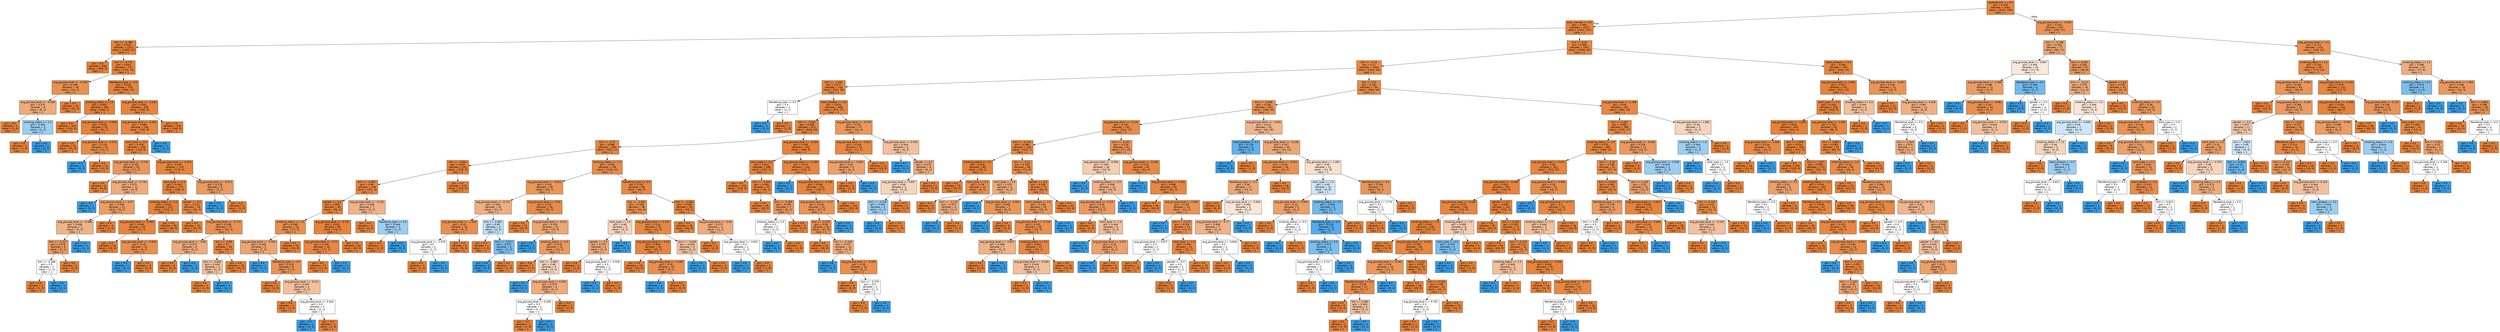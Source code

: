 digraph Tree {
node [shape=box, style="filled", color="black", fontname="helvetica"] ;
edge [fontname="helvetica"] ;
0 [label="hypertension <= 0.5\ngini = 0.078\nsamples = 3561\nvalue = [3417, 144]\nclass = 1", fillcolor="#e68641"] ;
1 [label="ever_married <= 0.5\ngini = 0.063\nsamples = 3274\nvalue = [3167, 107]\nclass = 1", fillcolor="#e68540"] ;
0 -> 1 [labeldistance=2.5, labelangle=45, headlabel="True"] ;
2 [label="bmi <= -0.798\ngini = 0.018\nsamples = 1317\nvalue = [1305, 12]\nclass = 1", fillcolor="#e5823b"] ;
1 -> 2 ;
3 [label="gini = 0.0\nsamples = 595\nvalue = [595, 0]\nclass = 1", fillcolor="#e58139"] ;
2 -> 3 ;
4 [label="bmi <= -0.772\ngini = 0.033\nsamples = 722\nvalue = [710, 12]\nclass = 1", fillcolor="#e5833c"] ;
2 -> 4 ;
5 [label="avg_glucose_level <= -0.249\ngini = 0.198\nsamples = 18\nvalue = [16, 2]\nclass = 1", fillcolor="#e89152"] ;
4 -> 5 ;
6 [label="avg_glucose_level <= -0.408\ngini = 0.375\nsamples = 8\nvalue = [6, 2]\nclass = 1", fillcolor="#eeab7b"] ;
5 -> 6 ;
7 [label="gini = 0.0\nsamples = 5\nvalue = [5, 0]\nclass = 1", fillcolor="#e58139"] ;
6 -> 7 ;
8 [label="smoking_status <= 1.0\ngini = 0.444\nsamples = 3\nvalue = [1, 2]\nclass = 1", fillcolor="#9ccef2"] ;
6 -> 8 ;
9 [label="gini = 0.0\nsamples = 1\nvalue = [1, 0]\nclass = 1", fillcolor="#e58139"] ;
8 -> 9 ;
10 [label="gini = 0.0\nsamples = 2\nvalue = [0, 2]\nclass = 1", fillcolor="#399de5"] ;
8 -> 10 ;
11 [label="gini = 0.0\nsamples = 10\nvalue = [10, 0]\nclass = 1", fillcolor="#e58139"] ;
5 -> 11 ;
12 [label="Residence_type <= 0.5\ngini = 0.028\nsamples = 704\nvalue = [694, 10]\nclass = 1", fillcolor="#e5833c"] ;
4 -> 12 ;
13 [label="smoking_status <= 2.5\ngini = 0.005\nsamples = 365\nvalue = [364, 1]\nclass = 1", fillcolor="#e5813a"] ;
12 -> 13 ;
14 [label="gini = 0.0\nsamples = 310\nvalue = [310, 0]\nclass = 1", fillcolor="#e58139"] ;
13 -> 14 ;
15 [label="avg_glucose_level <= -0.038\ngini = 0.036\nsamples = 55\nvalue = [54, 1]\nclass = 1", fillcolor="#e5833d"] ;
13 -> 15 ;
16 [label="gini = 0.0\nsamples = 41\nvalue = [41, 0]\nclass = 1", fillcolor="#e58139"] ;
15 -> 16 ;
17 [label="avg_glucose_level <= -0.019\ngini = 0.133\nsamples = 14\nvalue = [13, 1]\nclass = 1", fillcolor="#e78b48"] ;
15 -> 17 ;
18 [label="gini = 0.0\nsamples = 1\nvalue = [0, 1]\nclass = 1", fillcolor="#399de5"] ;
17 -> 18 ;
19 [label="gini = 0.0\nsamples = 13\nvalue = [13, 0]\nclass = 1", fillcolor="#e58139"] ;
17 -> 19 ;
20 [label="avg_glucose_level <= -0.352\ngini = 0.052\nsamples = 339\nvalue = [330, 9]\nclass = 1", fillcolor="#e6843e"] ;
12 -> 20 ;
21 [label="avg_glucose_level <= -0.353\ngini = 0.086\nsamples = 199\nvalue = [190, 9]\nclass = 1", fillcolor="#e68742"] ;
20 -> 21 ;
22 [label="work_type <= 0.5\ngini = 0.078\nsamples = 198\nvalue = [190, 8]\nclass = 1", fillcolor="#e68641"] ;
21 -> 22 ;
23 [label="avg_glucose_level <= -0.792\ngini = 0.255\nsamples = 20\nvalue = [17, 3]\nclass = 1", fillcolor="#ea975c"] ;
22 -> 23 ;
24 [label="gini = 0.0\nsamples = 8\nvalue = [8, 0]\nclass = 1", fillcolor="#e58139"] ;
23 -> 24 ;
25 [label="avg_glucose_level <= -0.734\ngini = 0.375\nsamples = 12\nvalue = [9, 3]\nclass = 1", fillcolor="#eeab7b"] ;
23 -> 25 ;
26 [label="gini = 0.0\nsamples = 1\nvalue = [0, 1]\nclass = 1", fillcolor="#399de5"] ;
25 -> 26 ;
27 [label="avg_glucose_level <= -0.47\ngini = 0.298\nsamples = 11\nvalue = [9, 2]\nclass = 1", fillcolor="#eb9d65"] ;
25 -> 27 ;
28 [label="avg_glucose_level <= -0.489\ngini = 0.408\nsamples = 7\nvalue = [5, 2]\nclass = 1", fillcolor="#efb388"] ;
27 -> 28 ;
29 [label="bmi <= -0.117\ngini = 0.278\nsamples = 6\nvalue = [5, 1]\nclass = 1", fillcolor="#ea9a61"] ;
28 -> 29 ;
30 [label="bmi <= -0.396\ngini = 0.5\nsamples = 2\nvalue = [1, 1]\nclass = 1", fillcolor="#ffffff"] ;
29 -> 30 ;
31 [label="gini = 0.0\nsamples = 1\nvalue = [1, 0]\nclass = 1", fillcolor="#e58139"] ;
30 -> 31 ;
32 [label="gini = 0.0\nsamples = 1\nvalue = [0, 1]\nclass = 1", fillcolor="#399de5"] ;
30 -> 32 ;
33 [label="gini = 0.0\nsamples = 4\nvalue = [4, 0]\nclass = 1", fillcolor="#e58139"] ;
29 -> 33 ;
34 [label="gini = 0.0\nsamples = 1\nvalue = [0, 1]\nclass = 1", fillcolor="#399de5"] ;
28 -> 34 ;
35 [label="gini = 0.0\nsamples = 4\nvalue = [4, 0]\nclass = 1", fillcolor="#e58139"] ;
27 -> 35 ;
36 [label="avg_glucose_level <= -0.375\ngini = 0.055\nsamples = 178\nvalue = [173, 5]\nclass = 1", fillcolor="#e6853f"] ;
22 -> 36 ;
37 [label="work_type <= 2.5\ngini = 0.045\nsamples = 172\nvalue = [168, 4]\nclass = 1", fillcolor="#e6843e"] ;
36 -> 37 ;
38 [label="smoking_status <= 0.5\ngini = 0.016\nsamples = 123\nvalue = [122, 1]\nclass = 1", fillcolor="#e5823b"] ;
37 -> 38 ;
39 [label="avg_glucose_level <= -0.553\ngini = 0.069\nsamples = 28\nvalue = [27, 1]\nclass = 1", fillcolor="#e68640"] ;
38 -> 39 ;
40 [label="gini = 0.0\nsamples = 18\nvalue = [18, 0]\nclass = 1", fillcolor="#e58139"] ;
39 -> 40 ;
41 [label="avg_glucose_level <= -0.534\ngini = 0.18\nsamples = 10\nvalue = [9, 1]\nclass = 1", fillcolor="#e88f4f"] ;
39 -> 41 ;
42 [label="gini = 0.0\nsamples = 1\nvalue = [0, 1]\nclass = 1", fillcolor="#399de5"] ;
41 -> 42 ;
43 [label="gini = 0.0\nsamples = 9\nvalue = [9, 0]\nclass = 1", fillcolor="#e58139"] ;
41 -> 43 ;
44 [label="gini = 0.0\nsamples = 95\nvalue = [95, 0]\nclass = 1", fillcolor="#e58139"] ;
38 -> 44 ;
45 [label="gender <= 0.5\ngini = 0.115\nsamples = 49\nvalue = [46, 3]\nclass = 1", fillcolor="#e78946"] ;
37 -> 45 ;
46 [label="gini = 0.0\nsamples = 22\nvalue = [22, 0]\nclass = 1", fillcolor="#e58139"] ;
45 -> 46 ;
47 [label="avg_glucose_level <= -0.772\ngini = 0.198\nsamples = 27\nvalue = [24, 3]\nclass = 1", fillcolor="#e89152"] ;
45 -> 47 ;
48 [label="avg_glucose_level <= -0.86\ngini = 0.375\nsamples = 8\nvalue = [6, 2]\nclass = 1", fillcolor="#eeab7b"] ;
47 -> 48 ;
49 [label="gini = 0.0\nsamples = 6\nvalue = [6, 0]\nclass = 1", fillcolor="#e58139"] ;
48 -> 49 ;
50 [label="gini = 0.0\nsamples = 2\nvalue = [0, 2]\nclass = 1", fillcolor="#399de5"] ;
48 -> 50 ;
51 [label="bmi <= -0.59\ngini = 0.1\nsamples = 19\nvalue = [18, 1]\nclass = 1", fillcolor="#e68844"] ;
47 -> 51 ;
52 [label="bmi <= -0.662\ngini = 0.444\nsamples = 3\nvalue = [2, 1]\nclass = 1", fillcolor="#f2c09c"] ;
51 -> 52 ;
53 [label="gini = 0.0\nsamples = 2\nvalue = [2, 0]\nclass = 1", fillcolor="#e58139"] ;
52 -> 53 ;
54 [label="gini = 0.0\nsamples = 1\nvalue = [0, 1]\nclass = 1", fillcolor="#399de5"] ;
52 -> 54 ;
55 [label="gini = 0.0\nsamples = 16\nvalue = [16, 0]\nclass = 1", fillcolor="#e58139"] ;
51 -> 55 ;
56 [label="avg_glucose_level <= -0.371\ngini = 0.278\nsamples = 6\nvalue = [5, 1]\nclass = 1", fillcolor="#ea9a61"] ;
36 -> 56 ;
57 [label="gini = 0.0\nsamples = 1\nvalue = [0, 1]\nclass = 1", fillcolor="#399de5"] ;
56 -> 57 ;
58 [label="gini = 0.0\nsamples = 5\nvalue = [5, 0]\nclass = 1", fillcolor="#e58139"] ;
56 -> 58 ;
59 [label="gini = 0.0\nsamples = 1\nvalue = [0, 1]\nclass = 1", fillcolor="#399de5"] ;
21 -> 59 ;
60 [label="gini = 0.0\nsamples = 140\nvalue = [140, 0]\nclass = 1", fillcolor="#e58139"] ;
20 -> 60 ;
61 [label="bmi <= 0.41\ngini = 0.092\nsamples = 1957\nvalue = [1862, 95]\nclass = 1", fillcolor="#e68743"] ;
1 -> 61 ;
62 [label="bmi <= -0.24\ngini = 0.11\nsamples = 1404\nvalue = [1322, 82]\nclass = 1", fillcolor="#e78945"] ;
61 -> 62 ;
63 [label="bmi <= -1.532\ngini = 0.077\nsamples = 700\nvalue = [672, 28]\nclass = 1", fillcolor="#e68641"] ;
62 -> 63 ;
64 [label="Residence_type <= 0.5\ngini = 0.5\nsamples = 2\nvalue = [1, 1]\nclass = 1", fillcolor="#ffffff"] ;
63 -> 64 ;
65 [label="gini = 0.0\nsamples = 1\nvalue = [0, 1]\nclass = 1", fillcolor="#399de5"] ;
64 -> 65 ;
66 [label="gini = 0.0\nsamples = 1\nvalue = [1, 0]\nclass = 1", fillcolor="#e58139"] ;
64 -> 66 ;
67 [label="heart_disease <= 0.5\ngini = 0.074\nsamples = 698\nvalue = [671, 27]\nclass = 1", fillcolor="#e68641"] ;
63 -> 67 ;
68 [label="bmi <= -0.551\ngini = 0.066\nsamples = 671\nvalue = [648, 23]\nclass = 1", fillcolor="#e68540"] ;
67 -> 68 ;
69 [label="bmi <= -0.72\ngini = 0.088\nsamples = 369\nvalue = [352, 17]\nclass = 1", fillcolor="#e68743"] ;
68 -> 69 ;
70 [label="bmi <= -0.954\ngini = 0.042\nsamples = 231\nvalue = [226, 5]\nclass = 1", fillcolor="#e6843d"] ;
69 -> 70 ;
71 [label="bmi <= -0.967\ngini = 0.09\nsamples = 106\nvalue = [101, 5]\nclass = 1", fillcolor="#e68743"] ;
70 -> 71 ;
72 [label="gender <= 0.5\ngini = 0.059\nsamples = 99\nvalue = [96, 3]\nclass = 1", fillcolor="#e6853f"] ;
71 -> 72 ;
73 [label="smoking_status <= 1.5\ngini = 0.188\nsamples = 19\nvalue = [17, 2]\nclass = 1", fillcolor="#e89050"] ;
72 -> 73 ;
74 [label="avg_glucose_level <= -0.581\ngini = 0.346\nsamples = 9\nvalue = [7, 2]\nclass = 1", fillcolor="#eca572"] ;
73 -> 74 ;
75 [label="gini = 0.0\nsamples = 1\nvalue = [0, 1]\nclass = 1", fillcolor="#399de5"] ;
74 -> 75 ;
76 [label="Residence_type <= 0.5\ngini = 0.219\nsamples = 8\nvalue = [7, 1]\nclass = 1", fillcolor="#e99355"] ;
74 -> 76 ;
77 [label="gini = 0.0\nsamples = 5\nvalue = [5, 0]\nclass = 1", fillcolor="#e58139"] ;
76 -> 77 ;
78 [label="avg_glucose_level <= -0.121\ngini = 0.444\nsamples = 3\nvalue = [2, 1]\nclass = 1", fillcolor="#f2c09c"] ;
76 -> 78 ;
79 [label="gini = 0.0\nsamples = 1\nvalue = [1, 0]\nclass = 1", fillcolor="#e58139"] ;
78 -> 79 ;
80 [label="avg_glucose_level <= 0.044\ngini = 0.5\nsamples = 2\nvalue = [1, 1]\nclass = 1", fillcolor="#ffffff"] ;
78 -> 80 ;
81 [label="gini = 0.0\nsamples = 1\nvalue = [0, 1]\nclass = 1", fillcolor="#399de5"] ;
80 -> 81 ;
82 [label="gini = 0.0\nsamples = 1\nvalue = [1, 0]\nclass = 1", fillcolor="#e58139"] ;
80 -> 82 ;
83 [label="gini = 0.0\nsamples = 10\nvalue = [10, 0]\nclass = 1", fillcolor="#e58139"] ;
73 -> 83 ;
84 [label="avg_glucose_level <= -0.707\ngini = 0.025\nsamples = 80\nvalue = [79, 1]\nclass = 1", fillcolor="#e5833c"] ;
72 -> 84 ;
85 [label="avg_glucose_level <= -0.72\ngini = 0.105\nsamples = 18\nvalue = [17, 1]\nclass = 1", fillcolor="#e78845"] ;
84 -> 85 ;
86 [label="gini = 0.0\nsamples = 17\nvalue = [17, 0]\nclass = 1", fillcolor="#e58139"] ;
85 -> 86 ;
87 [label="gini = 0.0\nsamples = 1\nvalue = [0, 1]\nclass = 1", fillcolor="#399de5"] ;
85 -> 87 ;
88 [label="gini = 0.0\nsamples = 62\nvalue = [62, 0]\nclass = 1", fillcolor="#e58139"] ;
84 -> 88 ;
89 [label="avg_glucose_level <= -0.232\ngini = 0.408\nsamples = 7\nvalue = [5, 2]\nclass = 1", fillcolor="#efb388"] ;
71 -> 89 ;
90 [label="gini = 0.0\nsamples = 4\nvalue = [4, 0]\nclass = 1", fillcolor="#e58139"] ;
89 -> 90 ;
91 [label="Residence_type <= 0.5\ngini = 0.444\nsamples = 3\nvalue = [1, 2]\nclass = 1", fillcolor="#9ccef2"] ;
89 -> 91 ;
92 [label="gini = 0.0\nsamples = 1\nvalue = [1, 0]\nclass = 1", fillcolor="#e58139"] ;
91 -> 92 ;
93 [label="gini = 0.0\nsamples = 2\nvalue = [0, 2]\nclass = 1", fillcolor="#399de5"] ;
91 -> 93 ;
94 [label="gini = 0.0\nsamples = 125\nvalue = [125, 0]\nclass = 1", fillcolor="#e58139"] ;
70 -> 94 ;
95 [label="smoking_status <= 1.5\ngini = 0.159\nsamples = 138\nvalue = [126, 12]\nclass = 1", fillcolor="#e78d4c"] ;
69 -> 95 ;
96 [label="avg_glucose_level <= -0.611\ngini = 0.241\nsamples = 50\nvalue = [43, 7]\nclass = 1", fillcolor="#e99659"] ;
95 -> 96 ;
97 [label="avg_glucose_level <= -0.721\ngini = 0.391\nsamples = 15\nvalue = [11, 4]\nclass = 1", fillcolor="#eeaf81"] ;
96 -> 97 ;
98 [label="avg_glucose_level <= -1.034\ngini = 0.18\nsamples = 10\nvalue = [9, 1]\nclass = 1", fillcolor="#e88f4f"] ;
97 -> 98 ;
99 [label="avg_glucose_level <= -1.078\ngini = 0.5\nsamples = 2\nvalue = [1, 1]\nclass = 1", fillcolor="#ffffff"] ;
98 -> 99 ;
100 [label="gini = 0.0\nsamples = 1\nvalue = [1, 0]\nclass = 1", fillcolor="#e58139"] ;
99 -> 100 ;
101 [label="gini = 0.0\nsamples = 1\nvalue = [0, 1]\nclass = 1", fillcolor="#399de5"] ;
99 -> 101 ;
102 [label="gini = 0.0\nsamples = 8\nvalue = [8, 0]\nclass = 1", fillcolor="#e58139"] ;
98 -> 102 ;
103 [label="bmi <= -0.681\ngini = 0.48\nsamples = 5\nvalue = [2, 3]\nclass = 1", fillcolor="#bddef6"] ;
97 -> 103 ;
104 [label="gini = 0.0\nsamples = 1\nvalue = [1, 0]\nclass = 1", fillcolor="#e58139"] ;
103 -> 104 ;
105 [label="bmi <= -0.577\ngini = 0.375\nsamples = 4\nvalue = [1, 3]\nclass = 1", fillcolor="#7bbeee"] ;
103 -> 105 ;
106 [label="gini = 0.0\nsamples = 3\nvalue = [0, 3]\nclass = 1", fillcolor="#399de5"] ;
105 -> 106 ;
107 [label="gini = 0.0\nsamples = 1\nvalue = [1, 0]\nclass = 1", fillcolor="#e58139"] ;
105 -> 107 ;
108 [label="avg_glucose_level <= -0.01\ngini = 0.157\nsamples = 35\nvalue = [32, 3]\nclass = 1", fillcolor="#e78d4c"] ;
96 -> 108 ;
109 [label="gini = 0.0\nsamples = 22\nvalue = [22, 0]\nclass = 1", fillcolor="#e58139"] ;
108 -> 109 ;
110 [label="avg_glucose_level <= 0.012\ngini = 0.355\nsamples = 13\nvalue = [10, 3]\nclass = 1", fillcolor="#eda774"] ;
108 -> 110 ;
111 [label="gini = 0.0\nsamples = 1\nvalue = [0, 1]\nclass = 1", fillcolor="#399de5"] ;
110 -> 111 ;
112 [label="smoking_status <= 0.5\ngini = 0.278\nsamples = 12\nvalue = [10, 2]\nclass = 1", fillcolor="#ea9a61"] ;
110 -> 112 ;
113 [label="gini = 0.0\nsamples = 7\nvalue = [7, 0]\nclass = 1", fillcolor="#e58139"] ;
112 -> 113 ;
114 [label="bmi <= -0.662\ngini = 0.48\nsamples = 5\nvalue = [3, 2]\nclass = 1", fillcolor="#f6d5bd"] ;
112 -> 114 ;
115 [label="gini = 0.0\nsamples = 1\nvalue = [0, 1]\nclass = 1", fillcolor="#399de5"] ;
114 -> 115 ;
116 [label="avg_glucose_level <= 0.205\ngini = 0.375\nsamples = 4\nvalue = [3, 1]\nclass = 1", fillcolor="#eeab7b"] ;
114 -> 116 ;
117 [label="avg_glucose_level <= 0.059\ngini = 0.5\nsamples = 2\nvalue = [1, 1]\nclass = 1", fillcolor="#ffffff"] ;
116 -> 117 ;
118 [label="gini = 0.0\nsamples = 1\nvalue = [1, 0]\nclass = 1", fillcolor="#e58139"] ;
117 -> 118 ;
119 [label="gini = 0.0\nsamples = 1\nvalue = [0, 1]\nclass = 1", fillcolor="#399de5"] ;
117 -> 119 ;
120 [label="gini = 0.0\nsamples = 2\nvalue = [2, 0]\nclass = 1", fillcolor="#e58139"] ;
116 -> 120 ;
121 [label="Residence_type <= 0.5\ngini = 0.107\nsamples = 88\nvalue = [83, 5]\nclass = 1", fillcolor="#e78945"] ;
95 -> 121 ;
122 [label="bmi <= -0.694\ngini = 0.188\nsamples = 38\nvalue = [34, 4]\nclass = 1", fillcolor="#e89050"] ;
121 -> 122 ;
123 [label="work_type <= 2.5\ngini = 0.48\nsamples = 5\nvalue = [3, 2]\nclass = 1", fillcolor="#f6d5bd"] ;
122 -> 123 ;
124 [label="gender <= 0.5\ngini = 0.375\nsamples = 4\nvalue = [3, 1]\nclass = 1", fillcolor="#eeab7b"] ;
123 -> 124 ;
125 [label="gini = 0.0\nsamples = 2\nvalue = [2, 0]\nclass = 1", fillcolor="#e58139"] ;
124 -> 125 ;
126 [label="avg_glucose_level <= -0.526\ngini = 0.5\nsamples = 2\nvalue = [1, 1]\nclass = 1", fillcolor="#ffffff"] ;
124 -> 126 ;
127 [label="gini = 0.0\nsamples = 1\nvalue = [0, 1]\nclass = 1", fillcolor="#399de5"] ;
126 -> 127 ;
128 [label="gini = 0.0\nsamples = 1\nvalue = [1, 0]\nclass = 1", fillcolor="#e58139"] ;
126 -> 128 ;
129 [label="gini = 0.0\nsamples = 1\nvalue = [0, 1]\nclass = 1", fillcolor="#399de5"] ;
123 -> 129 ;
130 [label="avg_glucose_level <= 0.197\ngini = 0.114\nsamples = 33\nvalue = [31, 2]\nclass = 1", fillcolor="#e78946"] ;
122 -> 130 ;
131 [label="avg_glucose_level <= -0.29\ngini = 0.064\nsamples = 30\nvalue = [29, 1]\nclass = 1", fillcolor="#e68540"] ;
130 -> 131 ;
132 [label="gini = 0.0\nsamples = 20\nvalue = [20, 0]\nclass = 1", fillcolor="#e58139"] ;
131 -> 132 ;
133 [label="avg_glucose_level <= -0.281\ngini = 0.18\nsamples = 10\nvalue = [9, 1]\nclass = 1", fillcolor="#e88f4f"] ;
131 -> 133 ;
134 [label="gini = 0.0\nsamples = 1\nvalue = [0, 1]\nclass = 1", fillcolor="#399de5"] ;
133 -> 134 ;
135 [label="gini = 0.0\nsamples = 9\nvalue = [9, 0]\nclass = 1", fillcolor="#e58139"] ;
133 -> 135 ;
136 [label="bmi <= -0.629\ngini = 0.444\nsamples = 3\nvalue = [2, 1]\nclass = 1", fillcolor="#f2c09c"] ;
130 -> 136 ;
137 [label="gini = 0.0\nsamples = 1\nvalue = [0, 1]\nclass = 1", fillcolor="#399de5"] ;
136 -> 137 ;
138 [label="gini = 0.0\nsamples = 2\nvalue = [2, 0]\nclass = 1", fillcolor="#e58139"] ;
136 -> 138 ;
139 [label="bmi <= -0.564\ngini = 0.039\nsamples = 50\nvalue = [49, 1]\nclass = 1", fillcolor="#e6843d"] ;
121 -> 139 ;
140 [label="gini = 0.0\nsamples = 46\nvalue = [46, 0]\nclass = 1", fillcolor="#e58139"] ;
139 -> 140 ;
141 [label="avg_glucose_level <= -0.95\ngini = 0.375\nsamples = 4\nvalue = [3, 1]\nclass = 1", fillcolor="#eeab7b"] ;
139 -> 141 ;
142 [label="gini = 0.0\nsamples = 2\nvalue = [2, 0]\nclass = 1", fillcolor="#e58139"] ;
141 -> 142 ;
143 [label="avg_glucose_level <= -0.821\ngini = 0.5\nsamples = 2\nvalue = [1, 1]\nclass = 1", fillcolor="#ffffff"] ;
141 -> 143 ;
144 [label="gini = 0.0\nsamples = 1\nvalue = [0, 1]\nclass = 1", fillcolor="#399de5"] ;
143 -> 144 ;
145 [label="gini = 0.0\nsamples = 1\nvalue = [1, 0]\nclass = 1", fillcolor="#e58139"] ;
143 -> 145 ;
146 [label="avg_glucose_level <= -0.294\ngini = 0.039\nsamples = 302\nvalue = [296, 6]\nclass = 1", fillcolor="#e6843d"] ;
68 -> 146 ;
147 [label="work_type <= 2.5\ngini = 0.012\nsamples = 168\nvalue = [167, 1]\nclass = 1", fillcolor="#e5823a"] ;
146 -> 147 ;
148 [label="gini = 0.0\nsamples = 133\nvalue = [133, 0]\nclass = 1", fillcolor="#e58139"] ;
147 -> 148 ;
149 [label="bmi <= -0.305\ngini = 0.056\nsamples = 35\nvalue = [34, 1]\nclass = 1", fillcolor="#e6853f"] ;
147 -> 149 ;
150 [label="gini = 0.0\nsamples = 28\nvalue = [28, 0]\nclass = 1", fillcolor="#e58139"] ;
149 -> 150 ;
151 [label="bmi <= -0.285\ngini = 0.245\nsamples = 7\nvalue = [6, 1]\nclass = 1", fillcolor="#e9965a"] ;
149 -> 151 ;
152 [label="smoking_status <= 2.5\ngini = 0.5\nsamples = 2\nvalue = [1, 1]\nclass = 1", fillcolor="#ffffff"] ;
151 -> 152 ;
153 [label="gini = 0.0\nsamples = 1\nvalue = [0, 1]\nclass = 1", fillcolor="#399de5"] ;
152 -> 153 ;
154 [label="gini = 0.0\nsamples = 1\nvalue = [1, 0]\nclass = 1", fillcolor="#e58139"] ;
152 -> 154 ;
155 [label="gini = 0.0\nsamples = 5\nvalue = [5, 0]\nclass = 1", fillcolor="#e58139"] ;
151 -> 155 ;
156 [label="avg_glucose_level <= -0.289\ngini = 0.072\nsamples = 134\nvalue = [129, 5]\nclass = 1", fillcolor="#e68641"] ;
146 -> 156 ;
157 [label="gini = 0.0\nsamples = 1\nvalue = [0, 1]\nclass = 1", fillcolor="#399de5"] ;
156 -> 157 ;
158 [label="avg_glucose_level <= -0.166\ngini = 0.058\nsamples = 133\nvalue = [129, 4]\nclass = 1", fillcolor="#e6853f"] ;
156 -> 158 ;
159 [label="avg_glucose_level <= -0.17\ngini = 0.225\nsamples = 31\nvalue = [27, 4]\nclass = 1", fillcolor="#e99456"] ;
158 -> 159 ;
160 [label="bmi <= -0.337\ngini = 0.18\nsamples = 30\nvalue = [27, 3]\nclass = 1", fillcolor="#e88f4f"] ;
159 -> 160 ;
161 [label="gini = 0.0\nsamples = 18\nvalue = [18, 0]\nclass = 1", fillcolor="#e58139"] ;
160 -> 161 ;
162 [label="bmi <= -0.318\ngini = 0.375\nsamples = 12\nvalue = [9, 3]\nclass = 1", fillcolor="#eeab7b"] ;
160 -> 162 ;
163 [label="gini = 0.0\nsamples = 2\nvalue = [0, 2]\nclass = 1", fillcolor="#399de5"] ;
162 -> 163 ;
164 [label="avg_glucose_level <= -0.183\ngini = 0.18\nsamples = 10\nvalue = [9, 1]\nclass = 1", fillcolor="#e88f4f"] ;
162 -> 164 ;
165 [label="gini = 0.0\nsamples = 8\nvalue = [8, 0]\nclass = 1", fillcolor="#e58139"] ;
164 -> 165 ;
166 [label="bmi <= -0.279\ngini = 0.5\nsamples = 2\nvalue = [1, 1]\nclass = 1", fillcolor="#ffffff"] ;
164 -> 166 ;
167 [label="gini = 0.0\nsamples = 1\nvalue = [1, 0]\nclass = 1", fillcolor="#e58139"] ;
166 -> 167 ;
168 [label="gini = 0.0\nsamples = 1\nvalue = [0, 1]\nclass = 1", fillcolor="#399de5"] ;
166 -> 168 ;
169 [label="gini = 0.0\nsamples = 1\nvalue = [0, 1]\nclass = 1", fillcolor="#399de5"] ;
159 -> 169 ;
170 [label="gini = 0.0\nsamples = 102\nvalue = [102, 0]\nclass = 1", fillcolor="#e58139"] ;
158 -> 170 ;
171 [label="avg_glucose_level <= -0.078\ngini = 0.252\nsamples = 27\nvalue = [23, 4]\nclass = 1", fillcolor="#ea975b"] ;
67 -> 171 ;
172 [label="avg_glucose_level <= -0.812\ngini = 0.105\nsamples = 18\nvalue = [17, 1]\nclass = 1", fillcolor="#e78845"] ;
171 -> 172 ;
173 [label="avg_glucose_level <= -0.832\ngini = 0.32\nsamples = 5\nvalue = [4, 1]\nclass = 1", fillcolor="#eca06a"] ;
172 -> 173 ;
174 [label="gini = 0.0\nsamples = 4\nvalue = [4, 0]\nclass = 1", fillcolor="#e58139"] ;
173 -> 174 ;
175 [label="gini = 0.0\nsamples = 1\nvalue = [0, 1]\nclass = 1", fillcolor="#399de5"] ;
173 -> 175 ;
176 [label="gini = 0.0\nsamples = 13\nvalue = [13, 0]\nclass = 1", fillcolor="#e58139"] ;
172 -> 176 ;
177 [label="avg_glucose_level <= 0.029\ngini = 0.444\nsamples = 9\nvalue = [6, 3]\nclass = 1", fillcolor="#f2c09c"] ;
171 -> 177 ;
178 [label="gini = 0.0\nsamples = 1\nvalue = [0, 1]\nclass = 1", fillcolor="#399de5"] ;
177 -> 178 ;
179 [label="gender <= 0.5\ngini = 0.375\nsamples = 8\nvalue = [6, 2]\nclass = 1", fillcolor="#eeab7b"] ;
177 -> 179 ;
180 [label="avg_glucose_level <= 0.857\ngini = 0.48\nsamples = 5\nvalue = [3, 2]\nclass = 1", fillcolor="#f6d5bd"] ;
179 -> 180 ;
181 [label="bmi <= -0.318\ngini = 0.444\nsamples = 3\nvalue = [1, 2]\nclass = 1", fillcolor="#9ccef2"] ;
180 -> 181 ;
182 [label="gini = 0.0\nsamples = 2\nvalue = [0, 2]\nclass = 1", fillcolor="#399de5"] ;
181 -> 182 ;
183 [label="gini = 0.0\nsamples = 1\nvalue = [1, 0]\nclass = 1", fillcolor="#e58139"] ;
181 -> 183 ;
184 [label="gini = 0.0\nsamples = 2\nvalue = [2, 0]\nclass = 1", fillcolor="#e58139"] ;
180 -> 184 ;
185 [label="gini = 0.0\nsamples = 3\nvalue = [3, 0]\nclass = 1", fillcolor="#e58139"] ;
179 -> 185 ;
186 [label="bmi <= 0.0\ngini = 0.142\nsamples = 704\nvalue = [650, 54]\nclass = 1", fillcolor="#e78b49"] ;
62 -> 186 ;
187 [label="bmi <= -0.006\ngini = 0.204\nsamples = 303\nvalue = [268, 35]\nclass = 1", fillcolor="#e89153"] ;
186 -> 187 ;
188 [label="avg_glucose_level <= -0.124\ngini = 0.131\nsamples = 241\nvalue = [224, 17]\nclass = 1", fillcolor="#e78b48"] ;
187 -> 188 ;
189 [label="bmi <= -0.123\ngini = 0.084\nsamples = 160\nvalue = [153, 7]\nclass = 1", fillcolor="#e68742"] ;
188 -> 189 ;
190 [label="smoking_status <= 2.5\ngini = 0.025\nsamples = 80\nvalue = [79, 1]\nclass = 1", fillcolor="#e5833c"] ;
189 -> 190 ;
191 [label="gini = 0.0\nsamples = 70\nvalue = [70, 0]\nclass = 1", fillcolor="#e58139"] ;
190 -> 191 ;
192 [label="work_type <= 2.5\ngini = 0.18\nsamples = 10\nvalue = [9, 1]\nclass = 1", fillcolor="#e88f4f"] ;
190 -> 192 ;
193 [label="gini = 0.0\nsamples = 6\nvalue = [6, 0]\nclass = 1", fillcolor="#e58139"] ;
192 -> 193 ;
194 [label="bmi <= -0.175\ngini = 0.375\nsamples = 4\nvalue = [3, 1]\nclass = 1", fillcolor="#eeab7b"] ;
192 -> 194 ;
195 [label="gini = 0.0\nsamples = 1\nvalue = [0, 1]\nclass = 1", fillcolor="#399de5"] ;
194 -> 195 ;
196 [label="gini = 0.0\nsamples = 3\nvalue = [3, 0]\nclass = 1", fillcolor="#e58139"] ;
194 -> 196 ;
197 [label="bmi <= -0.11\ngini = 0.139\nsamples = 80\nvalue = [74, 6]\nclass = 1", fillcolor="#e78b49"] ;
189 -> 197 ;
198 [label="work_type <= 1.0\ngini = 0.375\nsamples = 8\nvalue = [6, 2]\nclass = 1", fillcolor="#eeab7b"] ;
197 -> 198 ;
199 [label="gini = 0.0\nsamples = 1\nvalue = [0, 1]\nclass = 1", fillcolor="#399de5"] ;
198 -> 199 ;
200 [label="avg_glucose_level <= -0.991\ngini = 0.245\nsamples = 7\nvalue = [6, 1]\nclass = 1", fillcolor="#e9965a"] ;
198 -> 200 ;
201 [label="gini = 0.0\nsamples = 1\nvalue = [0, 1]\nclass = 1", fillcolor="#399de5"] ;
200 -> 201 ;
202 [label="gini = 0.0\nsamples = 6\nvalue = [6, 0]\nclass = 1", fillcolor="#e58139"] ;
200 -> 202 ;
203 [label="gender <= 0.5\ngini = 0.105\nsamples = 72\nvalue = [68, 4]\nclass = 1", fillcolor="#e78845"] ;
197 -> 203 ;
204 [label="heart_disease <= 0.5\ngini = 0.238\nsamples = 29\nvalue = [25, 4]\nclass = 1", fillcolor="#e99559"] ;
203 -> 204 ;
205 [label="avg_glucose_level <= -0.716\ngini = 0.191\nsamples = 28\nvalue = [25, 3]\nclass = 1", fillcolor="#e89051"] ;
204 -> 205 ;
206 [label="avg_glucose_level <= -0.837\ngini = 0.408\nsamples = 7\nvalue = [5, 2]\nclass = 1", fillcolor="#efb388"] ;
205 -> 206 ;
207 [label="gini = 0.0\nsamples = 5\nvalue = [5, 0]\nclass = 1", fillcolor="#e58139"] ;
206 -> 207 ;
208 [label="gini = 0.0\nsamples = 2\nvalue = [0, 2]\nclass = 1", fillcolor="#399de5"] ;
206 -> 208 ;
209 [label="smoking_status <= 0.5\ngini = 0.091\nsamples = 21\nvalue = [20, 1]\nclass = 1", fillcolor="#e68743"] ;
205 -> 209 ;
210 [label="avg_glucose_level <= -0.283\ngini = 0.444\nsamples = 3\nvalue = [2, 1]\nclass = 1", fillcolor="#f2c09c"] ;
209 -> 210 ;
211 [label="gini = 0.0\nsamples = 2\nvalue = [2, 0]\nclass = 1", fillcolor="#e58139"] ;
210 -> 211 ;
212 [label="gini = 0.0\nsamples = 1\nvalue = [0, 1]\nclass = 1", fillcolor="#399de5"] ;
210 -> 212 ;
213 [label="gini = 0.0\nsamples = 18\nvalue = [18, 0]\nclass = 1", fillcolor="#e58139"] ;
209 -> 213 ;
214 [label="gini = 0.0\nsamples = 1\nvalue = [0, 1]\nclass = 1", fillcolor="#399de5"] ;
204 -> 214 ;
215 [label="gini = 0.0\nsamples = 43\nvalue = [43, 0]\nclass = 1", fillcolor="#e58139"] ;
203 -> 215 ;
216 [label="bmi <= -0.201\ngini = 0.216\nsamples = 81\nvalue = [71, 10]\nclass = 1", fillcolor="#e99355"] ;
188 -> 216 ;
217 [label="avg_glucose_level <= -0.056\ngini = 0.469\nsamples = 16\nvalue = [10, 6]\nclass = 1", fillcolor="#f5cdb0"] ;
216 -> 217 ;
218 [label="gini = 0.0\nsamples = 2\nvalue = [0, 2]\nclass = 1", fillcolor="#399de5"] ;
217 -> 218 ;
219 [label="smoking_status <= 2.5\ngini = 0.408\nsamples = 14\nvalue = [10, 4]\nclass = 1", fillcolor="#efb388"] ;
217 -> 219 ;
220 [label="avg_glucose_level <= 0.215\ngini = 0.278\nsamples = 12\nvalue = [10, 2]\nclass = 1", fillcolor="#ea9a61"] ;
219 -> 220 ;
221 [label="gini = 0.0\nsamples = 6\nvalue = [6, 0]\nclass = 1", fillcolor="#e58139"] ;
220 -> 221 ;
222 [label="work_type <= 1.0\ngini = 0.444\nsamples = 6\nvalue = [4, 2]\nclass = 1", fillcolor="#f2c09c"] ;
220 -> 222 ;
223 [label="gini = 0.0\nsamples = 1\nvalue = [0, 1]\nclass = 1", fillcolor="#399de5"] ;
222 -> 223 ;
224 [label="avg_glucose_level <= 0.237\ngini = 0.32\nsamples = 5\nvalue = [4, 1]\nclass = 1", fillcolor="#eca06a"] ;
222 -> 224 ;
225 [label="gini = 0.0\nsamples = 1\nvalue = [0, 1]\nclass = 1", fillcolor="#399de5"] ;
224 -> 225 ;
226 [label="gini = 0.0\nsamples = 4\nvalue = [4, 0]\nclass = 1", fillcolor="#e58139"] ;
224 -> 226 ;
227 [label="gini = 0.0\nsamples = 2\nvalue = [0, 2]\nclass = 1", fillcolor="#399de5"] ;
219 -> 227 ;
228 [label="avg_glucose_level <= -0.105\ngini = 0.116\nsamples = 65\nvalue = [61, 4]\nclass = 1", fillcolor="#e78946"] ;
216 -> 228 ;
229 [label="gini = 0.0\nsamples = 1\nvalue = [0, 1]\nclass = 1", fillcolor="#399de5"] ;
228 -> 229 ;
230 [label="avg_glucose_level <= 0.441\ngini = 0.089\nsamples = 64\nvalue = [61, 3]\nclass = 1", fillcolor="#e68743"] ;
228 -> 230 ;
231 [label="gini = 0.0\nsamples = 40\nvalue = [40, 0]\nclass = 1", fillcolor="#e58139"] ;
230 -> 231 ;
232 [label="avg_glucose_level <= 0.494\ngini = 0.219\nsamples = 24\nvalue = [21, 3]\nclass = 1", fillcolor="#e99355"] ;
230 -> 232 ;
233 [label="gini = 0.0\nsamples = 1\nvalue = [0, 1]\nclass = 1", fillcolor="#399de5"] ;
232 -> 233 ;
234 [label="bmi <= -0.175\ngini = 0.159\nsamples = 23\nvalue = [21, 2]\nclass = 1", fillcolor="#e78d4c"] ;
232 -> 234 ;
235 [label="avg_glucose_level <= 0.877\ngini = 0.5\nsamples = 2\nvalue = [1, 1]\nclass = 1", fillcolor="#ffffff"] ;
234 -> 235 ;
236 [label="gini = 0.0\nsamples = 1\nvalue = [1, 0]\nclass = 1", fillcolor="#e58139"] ;
235 -> 236 ;
237 [label="gini = 0.0\nsamples = 1\nvalue = [0, 1]\nclass = 1", fillcolor="#399de5"] ;
235 -> 237 ;
238 [label="work_type <= 1.0\ngini = 0.091\nsamples = 21\nvalue = [20, 1]\nclass = 1", fillcolor="#e68743"] ;
234 -> 238 ;
239 [label="gender <= 0.5\ngini = 0.5\nsamples = 2\nvalue = [1, 1]\nclass = 1", fillcolor="#ffffff"] ;
238 -> 239 ;
240 [label="gini = 0.0\nsamples = 1\nvalue = [1, 0]\nclass = 1", fillcolor="#e58139"] ;
239 -> 240 ;
241 [label="gini = 0.0\nsamples = 1\nvalue = [0, 1]\nclass = 1", fillcolor="#399de5"] ;
239 -> 241 ;
242 [label="gini = 0.0\nsamples = 19\nvalue = [19, 0]\nclass = 1", fillcolor="#e58139"] ;
238 -> 242 ;
243 [label="avg_glucose_level <= -0.928\ngini = 0.412\nsamples = 62\nvalue = [44, 18]\nclass = 1", fillcolor="#f0b58a"] ;
187 -> 243 ;
244 [label="heart_disease <= 0.5\ngini = 0.278\nsamples = 6\nvalue = [1, 5]\nclass = 1", fillcolor="#61b1ea"] ;
243 -> 244 ;
245 [label="gini = 0.0\nsamples = 5\nvalue = [0, 5]\nclass = 1", fillcolor="#399de5"] ;
244 -> 245 ;
246 [label="gini = 0.0\nsamples = 1\nvalue = [1, 0]\nclass = 1", fillcolor="#e58139"] ;
244 -> 246 ;
247 [label="avg_glucose_level <= -0.106\ngini = 0.357\nsamples = 56\nvalue = [43, 13]\nclass = 1", fillcolor="#eda775"] ;
243 -> 247 ;
248 [label="avg_glucose_level <= -0.522\ngini = 0.202\nsamples = 35\nvalue = [31, 4]\nclass = 1", fillcolor="#e89153"] ;
247 -> 248 ;
249 [label="Residence_type <= 0.5\ngini = 0.36\nsamples = 17\nvalue = [13, 4]\nclass = 1", fillcolor="#eda876"] ;
248 -> 249 ;
250 [label="gini = 0.0\nsamples = 8\nvalue = [8, 0]\nclass = 1", fillcolor="#e58139"] ;
249 -> 250 ;
251 [label="avg_glucose_level <= -0.568\ngini = 0.494\nsamples = 9\nvalue = [5, 4]\nclass = 1", fillcolor="#fae6d7"] ;
249 -> 251 ;
252 [label="avg_glucose_level <= -0.77\ngini = 0.408\nsamples = 7\nvalue = [5, 2]\nclass = 1", fillcolor="#efb388"] ;
251 -> 252 ;
253 [label="avg_glucose_level <= -0.848\ngini = 0.5\nsamples = 4\nvalue = [2, 2]\nclass = 1", fillcolor="#ffffff"] ;
252 -> 253 ;
254 [label="gini = 0.0\nsamples = 2\nvalue = [2, 0]\nclass = 1", fillcolor="#e58139"] ;
253 -> 254 ;
255 [label="gini = 0.0\nsamples = 2\nvalue = [0, 2]\nclass = 1", fillcolor="#399de5"] ;
253 -> 255 ;
256 [label="gini = 0.0\nsamples = 3\nvalue = [3, 0]\nclass = 1", fillcolor="#e58139"] ;
252 -> 256 ;
257 [label="gini = 0.0\nsamples = 2\nvalue = [0, 2]\nclass = 1", fillcolor="#399de5"] ;
251 -> 257 ;
258 [label="gini = 0.0\nsamples = 18\nvalue = [18, 0]\nclass = 1", fillcolor="#e58139"] ;
248 -> 258 ;
259 [label="avg_glucose_level <= 1.494\ngini = 0.49\nsamples = 21\nvalue = [12, 9]\nclass = 1", fillcolor="#f8e0ce"] ;
247 -> 259 ;
260 [label="work_type <= 1.0\ngini = 0.49\nsamples = 14\nvalue = [6, 8]\nclass = 1", fillcolor="#cee6f8"] ;
259 -> 260 ;
261 [label="avg_glucose_level <= 0.064\ngini = 0.32\nsamples = 5\nvalue = [4, 1]\nclass = 1", fillcolor="#eca06a"] ;
260 -> 261 ;
262 [label="gini = 0.0\nsamples = 3\nvalue = [3, 0]\nclass = 1", fillcolor="#e58139"] ;
261 -> 262 ;
263 [label="smoking_status <= 0.5\ngini = 0.5\nsamples = 2\nvalue = [1, 1]\nclass = 1", fillcolor="#ffffff"] ;
261 -> 263 ;
264 [label="gini = 0.0\nsamples = 1\nvalue = [0, 1]\nclass = 1", fillcolor="#399de5"] ;
263 -> 264 ;
265 [label="gini = 0.0\nsamples = 1\nvalue = [1, 0]\nclass = 1", fillcolor="#e58139"] ;
263 -> 265 ;
266 [label="smoking_status <= 2.5\ngini = 0.346\nsamples = 9\nvalue = [2, 7]\nclass = 1", fillcolor="#72b9ec"] ;
260 -> 266 ;
267 [label="Residence_type <= 0.5\ngini = 0.219\nsamples = 8\nvalue = [1, 7]\nclass = 1", fillcolor="#55abe9"] ;
266 -> 267 ;
268 [label="smoking_status <= 0.5\ngini = 0.375\nsamples = 4\nvalue = [1, 3]\nclass = 1", fillcolor="#7bbeee"] ;
267 -> 268 ;
269 [label="avg_glucose_level <= 0.717\ngini = 0.5\nsamples = 2\nvalue = [1, 1]\nclass = 1", fillcolor="#ffffff"] ;
268 -> 269 ;
270 [label="gini = 0.0\nsamples = 1\nvalue = [1, 0]\nclass = 1", fillcolor="#e58139"] ;
269 -> 270 ;
271 [label="gini = 0.0\nsamples = 1\nvalue = [0, 1]\nclass = 1", fillcolor="#399de5"] ;
269 -> 271 ;
272 [label="gini = 0.0\nsamples = 2\nvalue = [0, 2]\nclass = 1", fillcolor="#399de5"] ;
268 -> 272 ;
273 [label="gini = 0.0\nsamples = 4\nvalue = [0, 4]\nclass = 1", fillcolor="#399de5"] ;
267 -> 273 ;
274 [label="gini = 0.0\nsamples = 1\nvalue = [1, 0]\nclass = 1", fillcolor="#e58139"] ;
266 -> 274 ;
275 [label="Residence_type <= 0.5\ngini = 0.245\nsamples = 7\nvalue = [6, 1]\nclass = 1", fillcolor="#e9965a"] ;
259 -> 275 ;
276 [label="avg_glucose_level <= 1.774\ngini = 0.5\nsamples = 2\nvalue = [1, 1]\nclass = 1", fillcolor="#ffffff"] ;
275 -> 276 ;
277 [label="gini = 0.0\nsamples = 1\nvalue = [1, 0]\nclass = 1", fillcolor="#e58139"] ;
276 -> 277 ;
278 [label="gini = 0.0\nsamples = 1\nvalue = [0, 1]\nclass = 1", fillcolor="#399de5"] ;
276 -> 278 ;
279 [label="gini = 0.0\nsamples = 5\nvalue = [5, 0]\nclass = 1", fillcolor="#e58139"] ;
275 -> 279 ;
280 [label="avg_glucose_level <= 1.758\ngini = 0.09\nsamples = 401\nvalue = [382, 19]\nclass = 1", fillcolor="#e68743"] ;
186 -> 280 ;
281 [label="bmi <= 0.397\ngini = 0.082\nsamples = 396\nvalue = [379, 17]\nclass = 1", fillcolor="#e68742"] ;
280 -> 281 ;
282 [label="smoking_status <= 2.5\ngini = 0.075\nsamples = 384\nvalue = [369, 15]\nclass = 1", fillcolor="#e68641"] ;
281 -> 282 ;
283 [label="avg_glucose_level <= 0.671\ngini = 0.06\nsamples = 322\nvalue = [312, 10]\nclass = 1", fillcolor="#e6853f"] ;
282 -> 283 ;
284 [label="avg_glucose_level <= -0.428\ngini = 0.052\nsamples = 302\nvalue = [294, 8]\nclass = 1", fillcolor="#e6843e"] ;
283 -> 284 ;
285 [label="avg_glucose_level <= -0.442\ngini = 0.078\nsamples = 148\nvalue = [142, 6]\nclass = 1", fillcolor="#e68641"] ;
284 -> 285 ;
286 [label="smoking_status <= 1.5\ngini = 0.042\nsamples = 140\nvalue = [137, 3]\nclass = 1", fillcolor="#e6843d"] ;
285 -> 286 ;
287 [label="gini = 0.0\nsamples = 74\nvalue = [74, 0]\nclass = 1", fillcolor="#e58139"] ;
286 -> 287 ;
288 [label="avg_glucose_level <= -0.918\ngini = 0.087\nsamples = 66\nvalue = [63, 3]\nclass = 1", fillcolor="#e68742"] ;
286 -> 288 ;
289 [label="avg_glucose_level <= -0.932\ngini = 0.26\nsamples = 13\nvalue = [11, 2]\nclass = 1", fillcolor="#ea985d"] ;
288 -> 289 ;
290 [label="Residence_type <= 0.5\ngini = 0.153\nsamples = 12\nvalue = [11, 1]\nclass = 1", fillcolor="#e78c4b"] ;
289 -> 290 ;
291 [label="gini = 0.0\nsamples = 9\nvalue = [9, 0]\nclass = 1", fillcolor="#e58139"] ;
290 -> 291 ;
292 [label="bmi <= 0.092\ngini = 0.444\nsamples = 3\nvalue = [2, 1]\nclass = 1", fillcolor="#f2c09c"] ;
290 -> 292 ;
293 [label="gini = 0.0\nsamples = 2\nvalue = [2, 0]\nclass = 1", fillcolor="#e58139"] ;
292 -> 293 ;
294 [label="gini = 0.0\nsamples = 1\nvalue = [0, 1]\nclass = 1", fillcolor="#399de5"] ;
292 -> 294 ;
295 [label="gini = 0.0\nsamples = 1\nvalue = [0, 1]\nclass = 1", fillcolor="#399de5"] ;
289 -> 295 ;
296 [label="bmi <= 0.241\ngini = 0.037\nsamples = 53\nvalue = [52, 1]\nclass = 1", fillcolor="#e6833d"] ;
288 -> 296 ;
297 [label="gini = 0.0\nsamples = 29\nvalue = [29, 0]\nclass = 1", fillcolor="#e58139"] ;
296 -> 297 ;
298 [label="bmi <= 0.254\ngini = 0.08\nsamples = 24\nvalue = [23, 1]\nclass = 1", fillcolor="#e68642"] ;
296 -> 298 ;
299 [label="avg_glucose_level <= -0.761\ngini = 0.5\nsamples = 2\nvalue = [1, 1]\nclass = 1", fillcolor="#ffffff"] ;
298 -> 299 ;
300 [label="gini = 0.0\nsamples = 1\nvalue = [1, 0]\nclass = 1", fillcolor="#e58139"] ;
299 -> 300 ;
301 [label="gini = 0.0\nsamples = 1\nvalue = [0, 1]\nclass = 1", fillcolor="#399de5"] ;
299 -> 301 ;
302 [label="gini = 0.0\nsamples = 22\nvalue = [22, 0]\nclass = 1", fillcolor="#e58139"] ;
298 -> 302 ;
303 [label="smoking_status <= 1.5\ngini = 0.469\nsamples = 8\nvalue = [5, 3]\nclass = 1", fillcolor="#f5cdb0"] ;
285 -> 303 ;
304 [label="work_type <= 2.5\ngini = 0.375\nsamples = 4\nvalue = [1, 3]\nclass = 1", fillcolor="#7bbeee"] ;
303 -> 304 ;
305 [label="gini = 0.0\nsamples = 3\nvalue = [0, 3]\nclass = 1", fillcolor="#399de5"] ;
304 -> 305 ;
306 [label="gini = 0.0\nsamples = 1\nvalue = [1, 0]\nclass = 1", fillcolor="#e58139"] ;
304 -> 306 ;
307 [label="gini = 0.0\nsamples = 4\nvalue = [4, 0]\nclass = 1", fillcolor="#e58139"] ;
303 -> 307 ;
308 [label="gender <= 0.5\ngini = 0.026\nsamples = 154\nvalue = [152, 2]\nclass = 1", fillcolor="#e5833c"] ;
284 -> 308 ;
309 [label="gini = 0.0\nsamples = 81\nvalue = [81, 0]\nclass = 1", fillcolor="#e58139"] ;
308 -> 309 ;
310 [label="bmi <= 0.163\ngini = 0.053\nsamples = 73\nvalue = [71, 2]\nclass = 1", fillcolor="#e6853f"] ;
308 -> 310 ;
311 [label="gini = 0.0\nsamples = 40\nvalue = [40, 0]\nclass = 1", fillcolor="#e58139"] ;
310 -> 311 ;
312 [label="bmi <= 0.176\ngini = 0.114\nsamples = 33\nvalue = [31, 2]\nclass = 1", fillcolor="#e78946"] ;
310 -> 312 ;
313 [label="smoking_status <= 1.5\ngini = 0.444\nsamples = 3\nvalue = [2, 1]\nclass = 1", fillcolor="#f2c09c"] ;
312 -> 313 ;
314 [label="gini = 0.0\nsamples = 1\nvalue = [0, 1]\nclass = 1", fillcolor="#399de5"] ;
313 -> 314 ;
315 [label="gini = 0.0\nsamples = 2\nvalue = [2, 0]\nclass = 1", fillcolor="#e58139"] ;
313 -> 315 ;
316 [label="avg_glucose_level <= -0.038\ngini = 0.064\nsamples = 30\nvalue = [29, 1]\nclass = 1", fillcolor="#e68540"] ;
312 -> 316 ;
317 [label="gini = 0.0\nsamples = 14\nvalue = [14, 0]\nclass = 1", fillcolor="#e58139"] ;
316 -> 317 ;
318 [label="avg_glucose_level <= -0.017\ngini = 0.117\nsamples = 16\nvalue = [15, 1]\nclass = 1", fillcolor="#e78946"] ;
316 -> 318 ;
319 [label="Residence_type <= 0.5\ngini = 0.5\nsamples = 2\nvalue = [1, 1]\nclass = 1", fillcolor="#ffffff"] ;
318 -> 319 ;
320 [label="gini = 0.0\nsamples = 1\nvalue = [1, 0]\nclass = 1", fillcolor="#e58139"] ;
319 -> 320 ;
321 [label="gini = 0.0\nsamples = 1\nvalue = [0, 1]\nclass = 1", fillcolor="#399de5"] ;
319 -> 321 ;
322 [label="gini = 0.0\nsamples = 14\nvalue = [14, 0]\nclass = 1", fillcolor="#e58139"] ;
318 -> 322 ;
323 [label="avg_glucose_level <= 0.693\ngini = 0.18\nsamples = 20\nvalue = [18, 2]\nclass = 1", fillcolor="#e88f4f"] ;
283 -> 323 ;
324 [label="gini = 0.0\nsamples = 1\nvalue = [0, 1]\nclass = 1", fillcolor="#399de5"] ;
323 -> 324 ;
325 [label="avg_glucose_level <= 0.771\ngini = 0.1\nsamples = 19\nvalue = [18, 1]\nclass = 1", fillcolor="#e68844"] ;
323 -> 325 ;
326 [label="smoking_status <= 1.5\ngini = 0.444\nsamples = 3\nvalue = [2, 1]\nclass = 1", fillcolor="#f2c09c"] ;
325 -> 326 ;
327 [label="gini = 0.0\nsamples = 1\nvalue = [0, 1]\nclass = 1", fillcolor="#399de5"] ;
326 -> 327 ;
328 [label="gini = 0.0\nsamples = 2\nvalue = [2, 0]\nclass = 1", fillcolor="#e58139"] ;
326 -> 328 ;
329 [label="gini = 0.0\nsamples = 16\nvalue = [16, 0]\nclass = 1", fillcolor="#e58139"] ;
325 -> 329 ;
330 [label="bmi <= 0.28\ngini = 0.148\nsamples = 62\nvalue = [57, 5]\nclass = 1", fillcolor="#e78c4a"] ;
282 -> 330 ;
331 [label="bmi <= 0.033\ngini = 0.081\nsamples = 47\nvalue = [45, 2]\nclass = 1", fillcolor="#e68742"] ;
330 -> 331 ;
332 [label="Residence_type <= 0.5\ngini = 0.278\nsamples = 6\nvalue = [5, 1]\nclass = 1", fillcolor="#ea9a61"] ;
331 -> 332 ;
333 [label="bmi <= 0.02\ngini = 0.5\nsamples = 2\nvalue = [1, 1]\nclass = 1", fillcolor="#ffffff"] ;
332 -> 333 ;
334 [label="gini = 0.0\nsamples = 1\nvalue = [1, 0]\nclass = 1", fillcolor="#e58139"] ;
333 -> 334 ;
335 [label="gini = 0.0\nsamples = 1\nvalue = [0, 1]\nclass = 1", fillcolor="#399de5"] ;
333 -> 335 ;
336 [label="gini = 0.0\nsamples = 4\nvalue = [4, 0]\nclass = 1", fillcolor="#e58139"] ;
332 -> 336 ;
337 [label="avg_glucose_level <= -0.611\ngini = 0.048\nsamples = 41\nvalue = [40, 1]\nclass = 1", fillcolor="#e6843e"] ;
331 -> 337 ;
338 [label="avg_glucose_level <= -0.669\ngini = 0.142\nsamples = 13\nvalue = [12, 1]\nclass = 1", fillcolor="#e78c49"] ;
337 -> 338 ;
339 [label="gini = 0.0\nsamples = 12\nvalue = [12, 0]\nclass = 1", fillcolor="#e58139"] ;
338 -> 339 ;
340 [label="gini = 0.0\nsamples = 1\nvalue = [0, 1]\nclass = 1", fillcolor="#399de5"] ;
338 -> 340 ;
341 [label="gini = 0.0\nsamples = 28\nvalue = [28, 0]\nclass = 1", fillcolor="#e58139"] ;
337 -> 341 ;
342 [label="bmi <= 0.319\ngini = 0.32\nsamples = 15\nvalue = [12, 3]\nclass = 1", fillcolor="#eca06a"] ;
330 -> 342 ;
343 [label="gini = 0.0\nsamples = 2\nvalue = [0, 2]\nclass = 1", fillcolor="#399de5"] ;
342 -> 343 ;
344 [label="bmi <= 0.332\ngini = 0.142\nsamples = 13\nvalue = [12, 1]\nclass = 1", fillcolor="#e78c49"] ;
342 -> 344 ;
345 [label="avg_glucose_level <= -0.162\ngini = 0.444\nsamples = 3\nvalue = [2, 1]\nclass = 1", fillcolor="#f2c09c"] ;
344 -> 345 ;
346 [label="gini = 0.0\nsamples = 2\nvalue = [2, 0]\nclass = 1", fillcolor="#e58139"] ;
345 -> 346 ;
347 [label="gini = 0.0\nsamples = 1\nvalue = [0, 1]\nclass = 1", fillcolor="#399de5"] ;
345 -> 347 ;
348 [label="gini = 0.0\nsamples = 10\nvalue = [10, 0]\nclass = 1", fillcolor="#e58139"] ;
344 -> 348 ;
349 [label="avg_glucose_level <= -0.403\ngini = 0.278\nsamples = 12\nvalue = [10, 2]\nclass = 1", fillcolor="#ea9a61"] ;
281 -> 349 ;
350 [label="gini = 0.0\nsamples = 9\nvalue = [9, 0]\nclass = 1", fillcolor="#e58139"] ;
349 -> 350 ;
351 [label="avg_glucose_level <= 0.928\ngini = 0.444\nsamples = 3\nvalue = [1, 2]\nclass = 1", fillcolor="#9ccef2"] ;
349 -> 351 ;
352 [label="gini = 0.0\nsamples = 2\nvalue = [0, 2]\nclass = 1", fillcolor="#399de5"] ;
351 -> 352 ;
353 [label="gini = 0.0\nsamples = 1\nvalue = [1, 0]\nclass = 1", fillcolor="#e58139"] ;
351 -> 353 ;
354 [label="avg_glucose_level <= 1.882\ngini = 0.48\nsamples = 5\nvalue = [3, 2]\nclass = 1", fillcolor="#f6d5bd"] ;
280 -> 354 ;
355 [label="smoking_status <= 1.5\ngini = 0.444\nsamples = 3\nvalue = [1, 2]\nclass = 1", fillcolor="#9ccef2"] ;
354 -> 355 ;
356 [label="gini = 0.0\nsamples = 1\nvalue = [0, 1]\nclass = 1", fillcolor="#399de5"] ;
355 -> 356 ;
357 [label="work_type <= 1.0\ngini = 0.5\nsamples = 2\nvalue = [1, 1]\nclass = 1", fillcolor="#ffffff"] ;
355 -> 357 ;
358 [label="gini = 0.0\nsamples = 1\nvalue = [0, 1]\nclass = 1", fillcolor="#399de5"] ;
357 -> 358 ;
359 [label="gini = 0.0\nsamples = 1\nvalue = [1, 0]\nclass = 1", fillcolor="#e58139"] ;
357 -> 359 ;
360 [label="gini = 0.0\nsamples = 2\nvalue = [2, 0]\nclass = 1", fillcolor="#e58139"] ;
354 -> 360 ;
361 [label="heart_disease <= 0.5\ngini = 0.046\nsamples = 553\nvalue = [540, 13]\nclass = 1", fillcolor="#e6843e"] ;
61 -> 361 ;
362 [label="avg_glucose_level <= 1.831\ngini = 0.037\nsamples = 531\nvalue = [521, 10]\nclass = 1", fillcolor="#e5833d"] ;
361 -> 362 ;
363 [label="work_type <= 2.5\ngini = 0.034\nsamples = 528\nvalue = [519, 9]\nclass = 1", fillcolor="#e5833c"] ;
362 -> 363 ;
364 [label="avg_glucose_level <= -1.031\ngini = 0.018\nsamples = 435\nvalue = [431, 4]\nclass = 1", fillcolor="#e5823b"] ;
363 -> 364 ;
365 [label="avg_glucose_level <= -1.036\ngini = 0.124\nsamples = 15\nvalue = [14, 1]\nclass = 1", fillcolor="#e78a47"] ;
364 -> 365 ;
366 [label="gini = 0.0\nsamples = 14\nvalue = [14, 0]\nclass = 1", fillcolor="#e58139"] ;
365 -> 366 ;
367 [label="gini = 0.0\nsamples = 1\nvalue = [0, 1]\nclass = 1", fillcolor="#399de5"] ;
365 -> 367 ;
368 [label="bmi <= 1.008\ngini = 0.014\nsamples = 420\nvalue = [417, 3]\nclass = 1", fillcolor="#e5823a"] ;
364 -> 368 ;
369 [label="gini = 0.0\nsamples = 250\nvalue = [250, 0]\nclass = 1", fillcolor="#e58139"] ;
368 -> 369 ;
370 [label="bmi <= 1.027\ngini = 0.035\nsamples = 170\nvalue = [167, 3]\nclass = 1", fillcolor="#e5833d"] ;
368 -> 370 ;
371 [label="smoking_status <= 0.5\ngini = 0.32\nsamples = 5\nvalue = [4, 1]\nclass = 1", fillcolor="#eca06a"] ;
370 -> 371 ;
372 [label="Residence_type <= 0.5\ngini = 0.5\nsamples = 2\nvalue = [1, 1]\nclass = 1", fillcolor="#ffffff"] ;
371 -> 372 ;
373 [label="gini = 0.0\nsamples = 1\nvalue = [0, 1]\nclass = 1", fillcolor="#399de5"] ;
372 -> 373 ;
374 [label="gini = 0.0\nsamples = 1\nvalue = [1, 0]\nclass = 1", fillcolor="#e58139"] ;
372 -> 374 ;
375 [label="gini = 0.0\nsamples = 3\nvalue = [3, 0]\nclass = 1", fillcolor="#e58139"] ;
371 -> 375 ;
376 [label="smoking_status <= 1.5\ngini = 0.024\nsamples = 165\nvalue = [163, 2]\nclass = 1", fillcolor="#e5833b"] ;
370 -> 376 ;
377 [label="Residence_type <= 0.5\ngini = 0.058\nsamples = 67\nvalue = [65, 2]\nclass = 1", fillcolor="#e6853f"] ;
376 -> 377 ;
378 [label="gini = 0.0\nsamples = 30\nvalue = [30, 0]\nclass = 1", fillcolor="#e58139"] ;
377 -> 378 ;
379 [label="avg_glucose_level <= -0.425\ngini = 0.102\nsamples = 37\nvalue = [35, 2]\nclass = 1", fillcolor="#e68844"] ;
377 -> 379 ;
380 [label="gini = 0.0\nsamples = 15\nvalue = [15, 0]\nclass = 1", fillcolor="#e58139"] ;
379 -> 380 ;
381 [label="avg_glucose_level <= -0.395\ngini = 0.165\nsamples = 22\nvalue = [20, 2]\nclass = 1", fillcolor="#e88e4d"] ;
379 -> 381 ;
382 [label="gini = 0.0\nsamples = 1\nvalue = [0, 1]\nclass = 1", fillcolor="#399de5"] ;
381 -> 382 ;
383 [label="bmi <= 1.274\ngini = 0.091\nsamples = 21\nvalue = [20, 1]\nclass = 1", fillcolor="#e68743"] ;
381 -> 383 ;
384 [label="bmi <= 1.235\ngini = 0.32\nsamples = 5\nvalue = [4, 1]\nclass = 1", fillcolor="#eca06a"] ;
383 -> 384 ;
385 [label="gini = 0.0\nsamples = 4\nvalue = [4, 0]\nclass = 1", fillcolor="#e58139"] ;
384 -> 385 ;
386 [label="gini = 0.0\nsamples = 1\nvalue = [0, 1]\nclass = 1", fillcolor="#399de5"] ;
384 -> 386 ;
387 [label="gini = 0.0\nsamples = 16\nvalue = [16, 0]\nclass = 1", fillcolor="#e58139"] ;
383 -> 387 ;
388 [label="gini = 0.0\nsamples = 98\nvalue = [98, 0]\nclass = 1", fillcolor="#e58139"] ;
376 -> 388 ;
389 [label="avg_glucose_level <= 1.093\ngini = 0.102\nsamples = 93\nvalue = [88, 5]\nclass = 1", fillcolor="#e68844"] ;
363 -> 389 ;
390 [label="bmi <= 0.865\ngini = 0.083\nsamples = 92\nvalue = [88, 4]\nclass = 1", fillcolor="#e68742"] ;
389 -> 390 ;
391 [label="smoking_status <= 1.5\ngini = 0.15\nsamples = 49\nvalue = [45, 4]\nclass = 1", fillcolor="#e78c4b"] ;
390 -> 391 ;
392 [label="gini = 0.0\nsamples = 24\nvalue = [24, 0]\nclass = 1", fillcolor="#e58139"] ;
391 -> 392 ;
393 [label="Residence_type <= 0.5\ngini = 0.269\nsamples = 25\nvalue = [21, 4]\nclass = 1", fillcolor="#ea995f"] ;
391 -> 393 ;
394 [label="avg_glucose_level <= 0.248\ngini = 0.124\nsamples = 15\nvalue = [14, 1]\nclass = 1", fillcolor="#e78a47"] ;
393 -> 394 ;
395 [label="gini = 0.0\nsamples = 13\nvalue = [13, 0]\nclass = 1", fillcolor="#e58139"] ;
394 -> 395 ;
396 [label="gender <= 0.5\ngini = 0.5\nsamples = 2\nvalue = [1, 1]\nclass = 1", fillcolor="#ffffff"] ;
394 -> 396 ;
397 [label="gini = 0.0\nsamples = 1\nvalue = [0, 1]\nclass = 1", fillcolor="#399de5"] ;
396 -> 397 ;
398 [label="gini = 0.0\nsamples = 1\nvalue = [1, 0]\nclass = 1", fillcolor="#e58139"] ;
396 -> 398 ;
399 [label="avg_glucose_level <= -0.752\ngini = 0.42\nsamples = 10\nvalue = [7, 3]\nclass = 1", fillcolor="#f0b78e"] ;
393 -> 399 ;
400 [label="gini = 0.0\nsamples = 1\nvalue = [0, 1]\nclass = 1", fillcolor="#399de5"] ;
399 -> 400 ;
401 [label="bmi <= 0.728\ngini = 0.346\nsamples = 9\nvalue = [7, 2]\nclass = 1", fillcolor="#eca572"] ;
399 -> 401 ;
402 [label="gender <= 0.5\ngini = 0.444\nsamples = 6\nvalue = [4, 2]\nclass = 1", fillcolor="#f2c09c"] ;
401 -> 402 ;
403 [label="gini = 0.0\nsamples = 1\nvalue = [0, 1]\nclass = 1", fillcolor="#399de5"] ;
402 -> 403 ;
404 [label="avg_glucose_level <= -0.569\ngini = 0.32\nsamples = 5\nvalue = [4, 1]\nclass = 1", fillcolor="#eca06a"] ;
402 -> 404 ;
405 [label="avg_glucose_level <= -0.683\ngini = 0.5\nsamples = 2\nvalue = [1, 1]\nclass = 1", fillcolor="#ffffff"] ;
404 -> 405 ;
406 [label="gini = 0.0\nsamples = 1\nvalue = [1, 0]\nclass = 1", fillcolor="#e58139"] ;
405 -> 406 ;
407 [label="gini = 0.0\nsamples = 1\nvalue = [0, 1]\nclass = 1", fillcolor="#399de5"] ;
405 -> 407 ;
408 [label="gini = 0.0\nsamples = 3\nvalue = [3, 0]\nclass = 1", fillcolor="#e58139"] ;
404 -> 408 ;
409 [label="gini = 0.0\nsamples = 3\nvalue = [3, 0]\nclass = 1", fillcolor="#e58139"] ;
401 -> 409 ;
410 [label="gini = 0.0\nsamples = 43\nvalue = [43, 0]\nclass = 1", fillcolor="#e58139"] ;
390 -> 410 ;
411 [label="gini = 0.0\nsamples = 1\nvalue = [0, 1]\nclass = 1", fillcolor="#399de5"] ;
389 -> 411 ;
412 [label="smoking_status <= 2.5\ngini = 0.444\nsamples = 3\nvalue = [2, 1]\nclass = 1", fillcolor="#f2c09c"] ;
362 -> 412 ;
413 [label="gini = 0.0\nsamples = 2\nvalue = [2, 0]\nclass = 1", fillcolor="#e58139"] ;
412 -> 413 ;
414 [label="gini = 0.0\nsamples = 1\nvalue = [0, 1]\nclass = 1", fillcolor="#399de5"] ;
412 -> 414 ;
415 [label="avg_glucose_level <= -0.347\ngini = 0.236\nsamples = 22\nvalue = [19, 3]\nclass = 1", fillcolor="#e99558"] ;
361 -> 415 ;
416 [label="gini = 0.0\nsamples = 11\nvalue = [11, 0]\nclass = 1", fillcolor="#e58139"] ;
415 -> 416 ;
417 [label="avg_glucose_level <= 0.328\ngini = 0.397\nsamples = 11\nvalue = [8, 3]\nclass = 1", fillcolor="#efb083"] ;
415 -> 417 ;
418 [label="Residence_type <= 0.5\ngini = 0.5\nsamples = 6\nvalue = [3, 3]\nclass = 1", fillcolor="#ffffff"] ;
417 -> 418 ;
419 [label="bmi <= 0.644\ngini = 0.375\nsamples = 4\nvalue = [3, 1]\nclass = 1", fillcolor="#eeab7b"] ;
418 -> 419 ;
420 [label="gini = 0.0\nsamples = 1\nvalue = [0, 1]\nclass = 1", fillcolor="#399de5"] ;
419 -> 420 ;
421 [label="gini = 0.0\nsamples = 3\nvalue = [3, 0]\nclass = 1", fillcolor="#e58139"] ;
419 -> 421 ;
422 [label="gini = 0.0\nsamples = 2\nvalue = [0, 2]\nclass = 1", fillcolor="#399de5"] ;
418 -> 422 ;
423 [label="gini = 0.0\nsamples = 5\nvalue = [5, 0]\nclass = 1", fillcolor="#e58139"] ;
417 -> 423 ;
424 [label="avg_glucose_level <= -0.655\ngini = 0.225\nsamples = 287\nvalue = [250, 37]\nclass = 1", fillcolor="#e99456"] ;
0 -> 424 [labeldistance=2.5, labelangle=-45, headlabel="False"] ;
425 [label="bmi <= -0.188\ngini = 0.344\nsamples = 77\nvalue = [60, 17]\nclass = 1", fillcolor="#eca571"] ;
424 -> 425 ;
426 [label="avg_glucose_level <= -0.847\ngini = 0.495\nsamples = 20\nvalue = [11, 9]\nclass = 1", fillcolor="#fae8db"] ;
425 -> 426 ;
427 [label="avg_glucose_level <= -1.096\ngini = 0.298\nsamples = 11\nvalue = [9, 2]\nclass = 1", fillcolor="#eb9d65"] ;
426 -> 427 ;
428 [label="gini = 0.0\nsamples = 1\nvalue = [0, 1]\nclass = 1", fillcolor="#399de5"] ;
427 -> 428 ;
429 [label="avg_glucose_level <= -0.981\ngini = 0.18\nsamples = 10\nvalue = [9, 1]\nclass = 1", fillcolor="#e88f4f"] ;
427 -> 429 ;
430 [label="gini = 0.0\nsamples = 7\nvalue = [7, 0]\nclass = 1", fillcolor="#e58139"] ;
429 -> 430 ;
431 [label="avg_glucose_level <= -0.974\ngini = 0.444\nsamples = 3\nvalue = [2, 1]\nclass = 1", fillcolor="#f2c09c"] ;
429 -> 431 ;
432 [label="gini = 0.0\nsamples = 1\nvalue = [0, 1]\nclass = 1", fillcolor="#399de5"] ;
431 -> 432 ;
433 [label="gini = 0.0\nsamples = 2\nvalue = [2, 0]\nclass = 1", fillcolor="#e58139"] ;
431 -> 433 ;
434 [label="Residence_type <= 0.5\ngini = 0.346\nsamples = 9\nvalue = [2, 7]\nclass = 1", fillcolor="#72b9ec"] ;
426 -> 434 ;
435 [label="gini = 0.0\nsamples = 5\nvalue = [0, 5]\nclass = 1", fillcolor="#399de5"] ;
434 -> 435 ;
436 [label="gender <= 0.5\ngini = 0.5\nsamples = 4\nvalue = [2, 2]\nclass = 1", fillcolor="#ffffff"] ;
434 -> 436 ;
437 [label="gini = 0.0\nsamples = 2\nvalue = [2, 0]\nclass = 1", fillcolor="#e58139"] ;
436 -> 437 ;
438 [label="gini = 0.0\nsamples = 2\nvalue = [0, 2]\nclass = 1", fillcolor="#399de5"] ;
436 -> 438 ;
439 [label="bmi <= 0.007\ngini = 0.241\nsamples = 57\nvalue = [49, 8]\nclass = 1", fillcolor="#e99659"] ;
425 -> 439 ;
440 [label="bmi <= -0.013\ngini = 0.375\nsamples = 16\nvalue = [12, 4]\nclass = 1", fillcolor="#eeab7b"] ;
439 -> 440 ;
441 [label="gini = 0.0\nsamples = 7\nvalue = [7, 0]\nclass = 1", fillcolor="#e58139"] ;
440 -> 441 ;
442 [label="smoking_status <= 2.5\ngini = 0.494\nsamples = 9\nvalue = [5, 4]\nclass = 1", fillcolor="#fae6d7"] ;
440 -> 442 ;
443 [label="avg_glucose_level <= -0.694\ngini = 0.49\nsamples = 7\nvalue = [3, 4]\nclass = 1", fillcolor="#cee6f8"] ;
442 -> 443 ;
444 [label="smoking_status <= 1.5\ngini = 0.48\nsamples = 5\nvalue = [3, 2]\nclass = 1", fillcolor="#f6d5bd"] ;
443 -> 444 ;
445 [label="gini = 0.0\nsamples = 2\nvalue = [2, 0]\nclass = 1", fillcolor="#e58139"] ;
444 -> 445 ;
446 [label="heart_disease <= 0.5\ngini = 0.444\nsamples = 3\nvalue = [1, 2]\nclass = 1", fillcolor="#9ccef2"] ;
444 -> 446 ;
447 [label="avg_glucose_level <= -0.812\ngini = 0.5\nsamples = 2\nvalue = [1, 1]\nclass = 1", fillcolor="#ffffff"] ;
446 -> 447 ;
448 [label="gini = 0.0\nsamples = 1\nvalue = [1, 0]\nclass = 1", fillcolor="#e58139"] ;
447 -> 448 ;
449 [label="gini = 0.0\nsamples = 1\nvalue = [0, 1]\nclass = 1", fillcolor="#399de5"] ;
447 -> 449 ;
450 [label="gini = 0.0\nsamples = 1\nvalue = [0, 1]\nclass = 1", fillcolor="#399de5"] ;
446 -> 450 ;
451 [label="gini = 0.0\nsamples = 2\nvalue = [0, 2]\nclass = 1", fillcolor="#399de5"] ;
443 -> 451 ;
452 [label="gini = 0.0\nsamples = 2\nvalue = [2, 0]\nclass = 1", fillcolor="#e58139"] ;
442 -> 452 ;
453 [label="gender <= 0.5\ngini = 0.176\nsamples = 41\nvalue = [37, 4]\nclass = 1", fillcolor="#e88f4e"] ;
439 -> 453 ;
454 [label="gini = 0.0\nsamples = 15\nvalue = [15, 0]\nclass = 1", fillcolor="#e58139"] ;
453 -> 454 ;
455 [label="smoking_status <= 2.5\ngini = 0.26\nsamples = 26\nvalue = [22, 4]\nclass = 1", fillcolor="#ea985d"] ;
453 -> 455 ;
456 [label="avg_glucose_level <= -0.971\ngini = 0.219\nsamples = 24\nvalue = [21, 3]\nclass = 1", fillcolor="#e99355"] ;
455 -> 456 ;
457 [label="gini = 0.0\nsamples = 9\nvalue = [9, 0]\nclass = 1", fillcolor="#e58139"] ;
456 -> 457 ;
458 [label="avg_glucose_level <= -0.932\ngini = 0.32\nsamples = 15\nvalue = [12, 3]\nclass = 1", fillcolor="#eca06a"] ;
456 -> 458 ;
459 [label="gini = 0.0\nsamples = 1\nvalue = [0, 1]\nclass = 1", fillcolor="#399de5"] ;
458 -> 459 ;
460 [label="work_type <= 1.0\ngini = 0.245\nsamples = 14\nvalue = [12, 2]\nclass = 1", fillcolor="#e9965a"] ;
458 -> 460 ;
461 [label="Residence_type <= 0.5\ngini = 0.5\nsamples = 2\nvalue = [1, 1]\nclass = 1", fillcolor="#ffffff"] ;
460 -> 461 ;
462 [label="gini = 0.0\nsamples = 1\nvalue = [0, 1]\nclass = 1", fillcolor="#399de5"] ;
461 -> 462 ;
463 [label="gini = 0.0\nsamples = 1\nvalue = [1, 0]\nclass = 1", fillcolor="#e58139"] ;
461 -> 463 ;
464 [label="heart_disease <= 0.5\ngini = 0.153\nsamples = 12\nvalue = [11, 1]\nclass = 1", fillcolor="#e78c4b"] ;
460 -> 464 ;
465 [label="gini = 0.0\nsamples = 10\nvalue = [10, 0]\nclass = 1", fillcolor="#e58139"] ;
464 -> 465 ;
466 [label="bmi <= 0.813\ngini = 0.5\nsamples = 2\nvalue = [1, 1]\nclass = 1", fillcolor="#ffffff"] ;
464 -> 466 ;
467 [label="gini = 0.0\nsamples = 1\nvalue = [1, 0]\nclass = 1", fillcolor="#e58139"] ;
466 -> 467 ;
468 [label="gini = 0.0\nsamples = 1\nvalue = [0, 1]\nclass = 1", fillcolor="#399de5"] ;
466 -> 468 ;
469 [label="work_type <= 1.0\ngini = 0.5\nsamples = 2\nvalue = [1, 1]\nclass = 1", fillcolor="#ffffff"] ;
455 -> 469 ;
470 [label="gini = 0.0\nsamples = 1\nvalue = [1, 0]\nclass = 1", fillcolor="#e58139"] ;
469 -> 470 ;
471 [label="gini = 0.0\nsamples = 1\nvalue = [0, 1]\nclass = 1", fillcolor="#399de5"] ;
469 -> 471 ;
472 [label="avg_glucose_level <= 1.5\ngini = 0.172\nsamples = 210\nvalue = [190, 20]\nclass = 1", fillcolor="#e88e4e"] ;
424 -> 472 ;
473 [label="smoking_status <= 1.5\ngini = 0.139\nsamples = 187\nvalue = [173, 14]\nclass = 1", fillcolor="#e78b49"] ;
472 -> 473 ;
474 [label="avg_glucose_level <= -0.501\ngini = 0.239\nsamples = 65\nvalue = [56, 9]\nclass = 1", fillcolor="#e99559"] ;
473 -> 474 ;
475 [label="gini = 0.0\nsamples = 13\nvalue = [13, 0]\nclass = 1", fillcolor="#e58139"] ;
474 -> 475 ;
476 [label="avg_glucose_level <= -0.162\ngini = 0.286\nsamples = 52\nvalue = [43, 9]\nclass = 1", fillcolor="#ea9b62"] ;
474 -> 476 ;
477 [label="gender <= 0.5\ngini = 0.457\nsamples = 17\nvalue = [11, 6]\nclass = 1", fillcolor="#f3c6a5"] ;
476 -> 477 ;
478 [label="work_type <= 2.5\ngini = 0.32\nsamples = 10\nvalue = [8, 2]\nclass = 1", fillcolor="#eca06a"] ;
477 -> 478 ;
479 [label="gini = 0.0\nsamples = 5\nvalue = [5, 0]\nclass = 1", fillcolor="#e58139"] ;
478 -> 479 ;
480 [label="avg_glucose_level <= -0.379\ngini = 0.48\nsamples = 5\nvalue = [3, 2]\nclass = 1", fillcolor="#f6d5bd"] ;
478 -> 480 ;
481 [label="gini = 0.0\nsamples = 1\nvalue = [0, 1]\nclass = 1", fillcolor="#399de5"] ;
480 -> 481 ;
482 [label="smoking_status <= 0.5\ngini = 0.375\nsamples = 4\nvalue = [3, 1]\nclass = 1", fillcolor="#eeab7b"] ;
480 -> 482 ;
483 [label="gini = 0.0\nsamples = 2\nvalue = [2, 0]\nclass = 1", fillcolor="#e58139"] ;
482 -> 483 ;
484 [label="Residence_type <= 0.5\ngini = 0.5\nsamples = 2\nvalue = [1, 1]\nclass = 1", fillcolor="#ffffff"] ;
482 -> 484 ;
485 [label="gini = 0.0\nsamples = 1\nvalue = [1, 0]\nclass = 1", fillcolor="#e58139"] ;
484 -> 485 ;
486 [label="gini = 0.0\nsamples = 1\nvalue = [0, 1]\nclass = 1", fillcolor="#399de5"] ;
484 -> 486 ;
487 [label="bmi <= 0.852\ngini = 0.49\nsamples = 7\nvalue = [3, 4]\nclass = 1", fillcolor="#cee6f8"] ;
477 -> 487 ;
488 [label="bmi <= -0.993\ngini = 0.32\nsamples = 5\nvalue = [1, 4]\nclass = 1", fillcolor="#6ab6ec"] ;
487 -> 488 ;
489 [label="gini = 0.0\nsamples = 1\nvalue = [1, 0]\nclass = 1", fillcolor="#e58139"] ;
488 -> 489 ;
490 [label="gini = 0.0\nsamples = 4\nvalue = [0, 4]\nclass = 1", fillcolor="#399de5"] ;
488 -> 490 ;
491 [label="gini = 0.0\nsamples = 2\nvalue = [2, 0]\nclass = 1", fillcolor="#e58139"] ;
487 -> 491 ;
492 [label="bmi <= 1.625\ngini = 0.157\nsamples = 35\nvalue = [32, 3]\nclass = 1", fillcolor="#e78d4c"] ;
476 -> 492 ;
493 [label="Residence_type <= 0.5\ngini = 0.114\nsamples = 33\nvalue = [31, 2]\nclass = 1", fillcolor="#e78946"] ;
492 -> 493 ;
494 [label="bmi <= 0.157\ngini = 0.245\nsamples = 14\nvalue = [12, 2]\nclass = 1", fillcolor="#e9965a"] ;
493 -> 494 ;
495 [label="gini = 0.0\nsamples = 8\nvalue = [8, 0]\nclass = 1", fillcolor="#e58139"] ;
494 -> 495 ;
496 [label="avg_glucose_level <= 0.219\ngini = 0.444\nsamples = 6\nvalue = [4, 2]\nclass = 1", fillcolor="#f2c09c"] ;
494 -> 496 ;
497 [label="gini = 0.0\nsamples = 3\nvalue = [3, 0]\nclass = 1", fillcolor="#e58139"] ;
496 -> 497 ;
498 [label="heart_disease <= 0.5\ngini = 0.444\nsamples = 3\nvalue = [1, 2]\nclass = 1", fillcolor="#9ccef2"] ;
496 -> 498 ;
499 [label="gini = 0.0\nsamples = 2\nvalue = [0, 2]\nclass = 1", fillcolor="#399de5"] ;
498 -> 499 ;
500 [label="gini = 0.0\nsamples = 1\nvalue = [1, 0]\nclass = 1", fillcolor="#e58139"] ;
498 -> 500 ;
501 [label="gini = 0.0\nsamples = 19\nvalue = [19, 0]\nclass = 1", fillcolor="#e58139"] ;
493 -> 501 ;
502 [label="Residence_type <= 0.5\ngini = 0.5\nsamples = 2\nvalue = [1, 1]\nclass = 1", fillcolor="#ffffff"] ;
492 -> 502 ;
503 [label="gini = 0.0\nsamples = 1\nvalue = [1, 0]\nclass = 1", fillcolor="#e58139"] ;
502 -> 503 ;
504 [label="gini = 0.0\nsamples = 1\nvalue = [0, 1]\nclass = 1", fillcolor="#399de5"] ;
502 -> 504 ;
505 [label="avg_glucose_level <= 0.134\ngini = 0.079\nsamples = 122\nvalue = [117, 5]\nclass = 1", fillcolor="#e68641"] ;
473 -> 505 ;
506 [label="avg_glucose_level <= -0.566\ngini = 0.039\nsamples = 100\nvalue = [98, 2]\nclass = 1", fillcolor="#e6843d"] ;
505 -> 506 ;
507 [label="avg_glucose_level <= -0.583\ngini = 0.298\nsamples = 11\nvalue = [9, 2]\nclass = 1", fillcolor="#eb9d65"] ;
506 -> 507 ;
508 [label="gini = 0.0\nsamples = 8\nvalue = [8, 0]\nclass = 1", fillcolor="#e58139"] ;
507 -> 508 ;
509 [label="smoking_status <= 2.5\ngini = 0.444\nsamples = 3\nvalue = [1, 2]\nclass = 1", fillcolor="#9ccef2"] ;
507 -> 509 ;
510 [label="gini = 0.0\nsamples = 2\nvalue = [0, 2]\nclass = 1", fillcolor="#399de5"] ;
509 -> 510 ;
511 [label="gini = 0.0\nsamples = 1\nvalue = [1, 0]\nclass = 1", fillcolor="#e58139"] ;
509 -> 511 ;
512 [label="gini = 0.0\nsamples = 89\nvalue = [89, 0]\nclass = 1", fillcolor="#e58139"] ;
506 -> 512 ;
513 [label="avg_glucose_level <= 0.152\ngini = 0.236\nsamples = 22\nvalue = [19, 3]\nclass = 1", fillcolor="#e99558"] ;
505 -> 513 ;
514 [label="gini = 0.0\nsamples = 2\nvalue = [0, 2]\nclass = 1", fillcolor="#399de5"] ;
513 -> 514 ;
515 [label="work_type <= 2.5\ngini = 0.095\nsamples = 20\nvalue = [19, 1]\nclass = 1", fillcolor="#e68843"] ;
513 -> 515 ;
516 [label="gini = 0.0\nsamples = 15\nvalue = [15, 0]\nclass = 1", fillcolor="#e58139"] ;
515 -> 516 ;
517 [label="bmi <= 0.351\ngini = 0.32\nsamples = 5\nvalue = [4, 1]\nclass = 1", fillcolor="#eca06a"] ;
515 -> 517 ;
518 [label="avg_glucose_level <= 0.339\ngini = 0.5\nsamples = 2\nvalue = [1, 1]\nclass = 1", fillcolor="#ffffff"] ;
517 -> 518 ;
519 [label="gini = 0.0\nsamples = 1\nvalue = [1, 0]\nclass = 1", fillcolor="#e58139"] ;
518 -> 519 ;
520 [label="gini = 0.0\nsamples = 1\nvalue = [0, 1]\nclass = 1", fillcolor="#399de5"] ;
518 -> 520 ;
521 [label="gini = 0.0\nsamples = 3\nvalue = [3, 0]\nclass = 1", fillcolor="#e58139"] ;
517 -> 521 ;
522 [label="smoking_status <= 1.5\ngini = 0.386\nsamples = 23\nvalue = [17, 6]\nclass = 1", fillcolor="#eead7f"] ;
472 -> 522 ;
523 [label="smoking_status <= 0.5\ngini = 0.375\nsamples = 4\nvalue = [1, 3]\nclass = 1", fillcolor="#7bbeee"] ;
522 -> 523 ;
524 [label="gini = 0.0\nsamples = 1\nvalue = [1, 0]\nclass = 1", fillcolor="#e58139"] ;
523 -> 524 ;
525 [label="gini = 0.0\nsamples = 3\nvalue = [0, 3]\nclass = 1", fillcolor="#399de5"] ;
523 -> 525 ;
526 [label="avg_glucose_level <= 1.505\ngini = 0.266\nsamples = 19\nvalue = [16, 3]\nclass = 1", fillcolor="#ea995e"] ;
522 -> 526 ;
527 [label="gini = 0.0\nsamples = 1\nvalue = [0, 1]\nclass = 1", fillcolor="#399de5"] ;
526 -> 527 ;
528 [label="bmi <= 0.962\ngini = 0.198\nsamples = 18\nvalue = [16, 2]\nclass = 1", fillcolor="#e89152"] ;
526 -> 528 ;
529 [label="gini = 0.0\nsamples = 14\nvalue = [14, 0]\nclass = 1", fillcolor="#e58139"] ;
528 -> 529 ;
530 [label="Residence_type <= 0.5\ngini = 0.5\nsamples = 4\nvalue = [2, 2]\nclass = 1", fillcolor="#ffffff"] ;
528 -> 530 ;
531 [label="gini = 0.0\nsamples = 2\nvalue = [0, 2]\nclass = 1", fillcolor="#399de5"] ;
530 -> 531 ;
532 [label="gini = 0.0\nsamples = 2\nvalue = [2, 0]\nclass = 1", fillcolor="#e58139"] ;
530 -> 532 ;
}